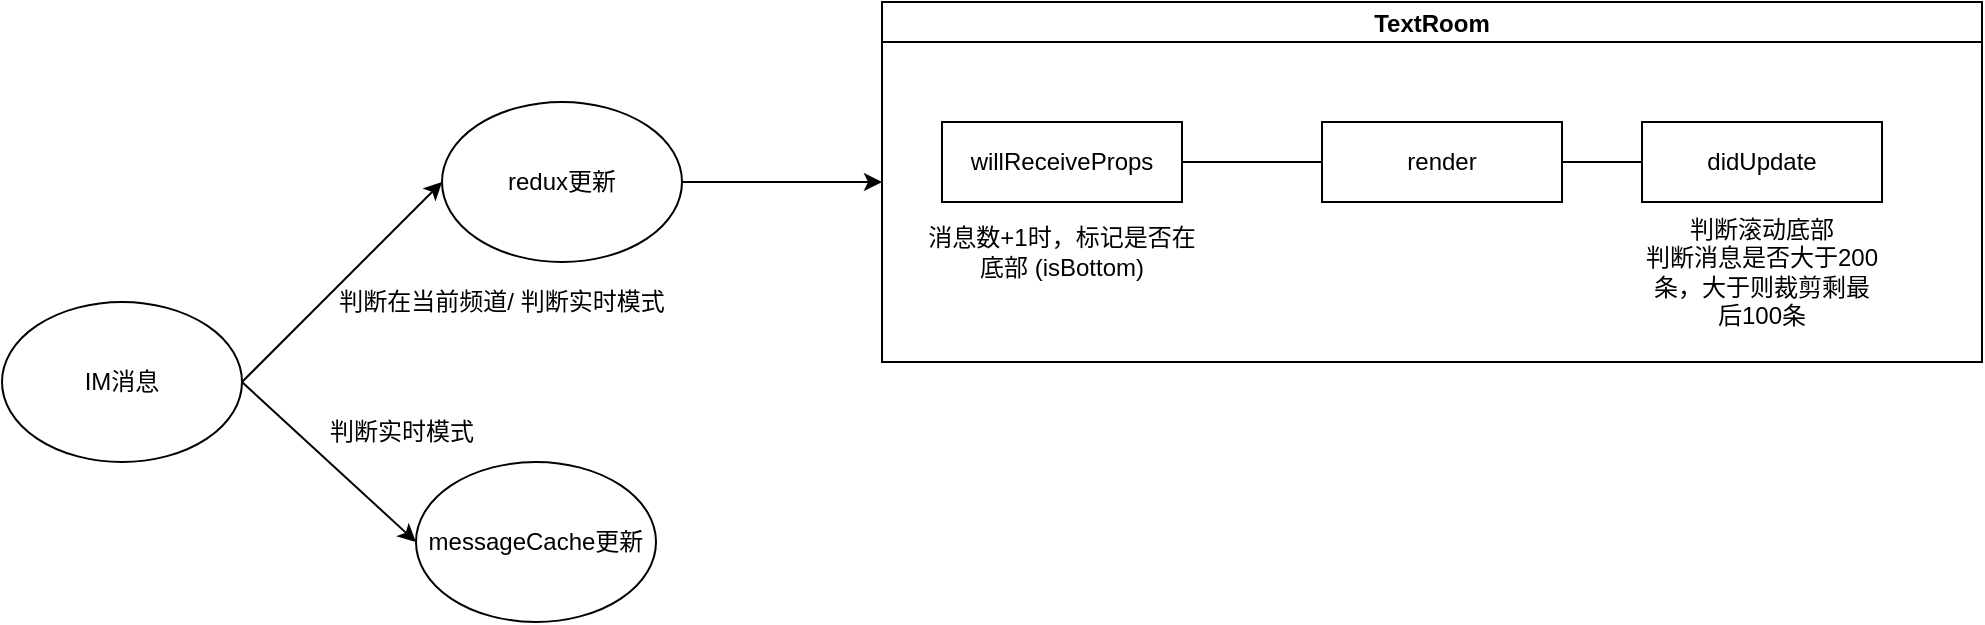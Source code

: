 <mxfile version="24.0.4" type="github">
  <diagram name="第 1 页" id="Ikq1BB9ZllZFQlIQwh-f">
    <mxGraphModel dx="1877" dy="-1808" grid="1" gridSize="10" guides="1" tooltips="1" connect="1" arrows="1" fold="1" page="1" pageScale="1" pageWidth="827" pageHeight="1169" math="0" shadow="0">
      <root>
        <mxCell id="0" />
        <mxCell id="1" parent="0" />
        <mxCell id="ZnYl_2Ia_9ISwQ6fzSJR-1" style="rounded=0;orthogonalLoop=1;jettySize=auto;html=1;exitX=1;exitY=0.5;exitDx=0;exitDy=0;entryX=0;entryY=0.5;entryDx=0;entryDy=0;" edge="1" parent="1" source="ZnYl_2Ia_9ISwQ6fzSJR-2" target="ZnYl_2Ia_9ISwQ6fzSJR-13">
          <mxGeometry relative="1" as="geometry" />
        </mxCell>
        <mxCell id="ZnYl_2Ia_9ISwQ6fzSJR-2" value="IM消息" style="ellipse;whiteSpace=wrap;html=1;" vertex="1" parent="1">
          <mxGeometry x="-740" y="2620" width="120" height="80" as="geometry" />
        </mxCell>
        <mxCell id="ZnYl_2Ia_9ISwQ6fzSJR-3" style="edgeStyle=orthogonalEdgeStyle;rounded=0;orthogonalLoop=1;jettySize=auto;html=1;exitX=1;exitY=0.5;exitDx=0;exitDy=0;entryX=0;entryY=0.5;entryDx=0;entryDy=0;" edge="1" parent="1" source="ZnYl_2Ia_9ISwQ6fzSJR-4" target="ZnYl_2Ia_9ISwQ6fzSJR-5">
          <mxGeometry relative="1" as="geometry" />
        </mxCell>
        <mxCell id="ZnYl_2Ia_9ISwQ6fzSJR-4" value="redux更新" style="ellipse;whiteSpace=wrap;html=1;" vertex="1" parent="1">
          <mxGeometry x="-520" y="2520" width="120" height="80" as="geometry" />
        </mxCell>
        <mxCell id="ZnYl_2Ia_9ISwQ6fzSJR-5" value="TextRoom" style="swimlane;startSize=20;horizontal=1;containerType=tree;" vertex="1" parent="1">
          <mxGeometry x="-300" y="2470" width="550" height="180" as="geometry" />
        </mxCell>
        <mxCell id="ZnYl_2Ia_9ISwQ6fzSJR-6" value="" style="edgeStyle=elbowEdgeStyle;elbow=vertical;sourcePerimeterSpacing=0;targetPerimeterSpacing=0;startArrow=none;endArrow=none;rounded=0;curved=0;" edge="1" parent="ZnYl_2Ia_9ISwQ6fzSJR-5" source="ZnYl_2Ia_9ISwQ6fzSJR-7" target="ZnYl_2Ia_9ISwQ6fzSJR-8">
          <mxGeometry relative="1" as="geometry" />
        </mxCell>
        <mxCell id="ZnYl_2Ia_9ISwQ6fzSJR-7" value="willReceiveProps" style="whiteSpace=wrap;html=1;treeFolding=1;treeMoving=1;newEdgeStyle={&quot;edgeStyle&quot;:&quot;elbowEdgeStyle&quot;,&quot;startArrow&quot;:&quot;none&quot;,&quot;endArrow&quot;:&quot;none&quot;};" vertex="1" parent="ZnYl_2Ia_9ISwQ6fzSJR-5">
          <mxGeometry x="30" y="60" width="120" height="40" as="geometry" />
        </mxCell>
        <mxCell id="ZnYl_2Ia_9ISwQ6fzSJR-8" value="render" style="whiteSpace=wrap;html=1;treeFolding=1;treeMoving=1;newEdgeStyle={&quot;edgeStyle&quot;:&quot;elbowEdgeStyle&quot;,&quot;startArrow&quot;:&quot;none&quot;,&quot;endArrow&quot;:&quot;none&quot;};" vertex="1" parent="ZnYl_2Ia_9ISwQ6fzSJR-5">
          <mxGeometry x="220" y="60" width="120" height="40" as="geometry" />
        </mxCell>
        <mxCell id="ZnYl_2Ia_9ISwQ6fzSJR-9" value="消息数+1时，标记是否在底部 (isBottom)" style="text;html=1;align=center;verticalAlign=middle;whiteSpace=wrap;rounded=0;" vertex="1" parent="ZnYl_2Ia_9ISwQ6fzSJR-5">
          <mxGeometry x="20" y="120" width="140" height="10" as="geometry" />
        </mxCell>
        <mxCell id="ZnYl_2Ia_9ISwQ6fzSJR-10" value="" style="edgeStyle=elbowEdgeStyle;elbow=vertical;sourcePerimeterSpacing=0;targetPerimeterSpacing=0;startArrow=none;endArrow=none;rounded=0;curved=0;" edge="1" parent="ZnYl_2Ia_9ISwQ6fzSJR-5" source="ZnYl_2Ia_9ISwQ6fzSJR-8" target="ZnYl_2Ia_9ISwQ6fzSJR-11">
          <mxGeometry relative="1" as="geometry">
            <mxPoint x="-150" y="2570" as="sourcePoint" />
          </mxGeometry>
        </mxCell>
        <mxCell id="ZnYl_2Ia_9ISwQ6fzSJR-11" value="didUpdate" style="whiteSpace=wrap;html=1;treeFolding=1;treeMoving=1;newEdgeStyle={&quot;edgeStyle&quot;:&quot;elbowEdgeStyle&quot;,&quot;startArrow&quot;:&quot;none&quot;,&quot;endArrow&quot;:&quot;none&quot;};" vertex="1" parent="ZnYl_2Ia_9ISwQ6fzSJR-5">
          <mxGeometry x="380" y="60" width="120" height="40" as="geometry" />
        </mxCell>
        <mxCell id="ZnYl_2Ia_9ISwQ6fzSJR-12" value="判断滚动底部&lt;br&gt;判断消息是否大于200条，大于则裁剪剩最后100条" style="text;html=1;align=center;verticalAlign=middle;whiteSpace=wrap;rounded=0;" vertex="1" parent="ZnYl_2Ia_9ISwQ6fzSJR-5">
          <mxGeometry x="380" y="120" width="120" height="30" as="geometry" />
        </mxCell>
        <mxCell id="ZnYl_2Ia_9ISwQ6fzSJR-13" value="messageCache更新" style="ellipse;whiteSpace=wrap;html=1;" vertex="1" parent="1">
          <mxGeometry x="-533" y="2700" width="120" height="80" as="geometry" />
        </mxCell>
        <mxCell id="ZnYl_2Ia_9ISwQ6fzSJR-14" style="rounded=0;orthogonalLoop=1;jettySize=auto;html=1;exitX=1;exitY=0.5;exitDx=0;exitDy=0;entryX=0;entryY=0.5;entryDx=0;entryDy=0;" edge="1" parent="1" source="ZnYl_2Ia_9ISwQ6fzSJR-2" target="ZnYl_2Ia_9ISwQ6fzSJR-4">
          <mxGeometry relative="1" as="geometry" />
        </mxCell>
        <mxCell id="ZnYl_2Ia_9ISwQ6fzSJR-15" value="判断在当前频道/ 判断实时模式" style="text;html=1;align=center;verticalAlign=middle;whiteSpace=wrap;rounded=0;" vertex="1" parent="1">
          <mxGeometry x="-580" y="2610" width="180" height="20" as="geometry" />
        </mxCell>
        <mxCell id="ZnYl_2Ia_9ISwQ6fzSJR-16" value="判断实时模式" style="text;html=1;align=center;verticalAlign=middle;whiteSpace=wrap;rounded=0;" vertex="1" parent="1">
          <mxGeometry x="-580" y="2670" width="80" height="30" as="geometry" />
        </mxCell>
      </root>
    </mxGraphModel>
  </diagram>
</mxfile>
